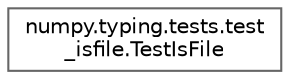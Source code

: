 digraph "Graphical Class Hierarchy"
{
 // LATEX_PDF_SIZE
  bgcolor="transparent";
  edge [fontname=Helvetica,fontsize=10,labelfontname=Helvetica,labelfontsize=10];
  node [fontname=Helvetica,fontsize=10,shape=box,height=0.2,width=0.4];
  rankdir="LR";
  Node0 [id="Node000000",label="numpy.typing.tests.test\l_isfile.TestIsFile",height=0.2,width=0.4,color="grey40", fillcolor="white", style="filled",URL="$dc/d73/classnumpy_1_1typing_1_1tests_1_1test__isfile_1_1TestIsFile.html",tooltip=" "];
}
